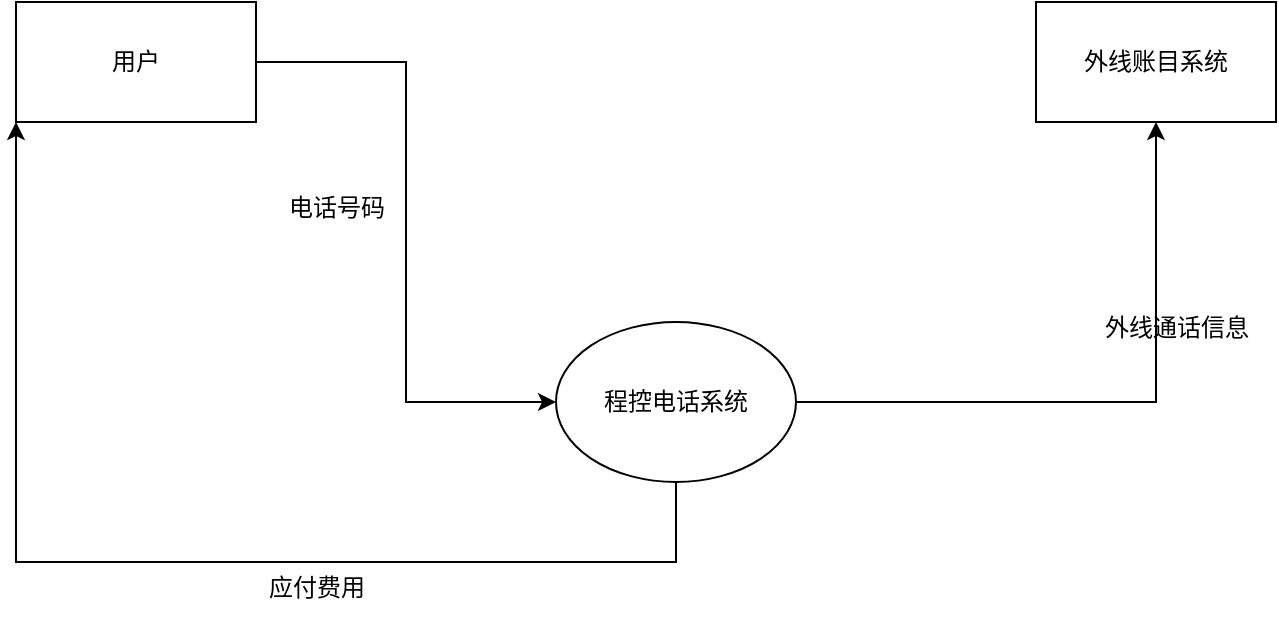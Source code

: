 <mxfile version="24.8.3">
  <diagram name="第 1 页" id="YSqtzQQ4Luk7J_MaEa-N">
    <mxGraphModel dx="983" dy="570" grid="1" gridSize="10" guides="1" tooltips="1" connect="1" arrows="1" fold="1" page="1" pageScale="1" pageWidth="1200" pageHeight="1920" math="0" shadow="0">
      <root>
        <mxCell id="0" />
        <mxCell id="1" parent="0" />
        <mxCell id="Pmkf9uBmZnsgJyyeGrhR-2" value="外线账目系统" style="rounded=0;whiteSpace=wrap;html=1;" vertex="1" parent="1">
          <mxGeometry x="660" y="250" width="120" height="60" as="geometry" />
        </mxCell>
        <mxCell id="Pmkf9uBmZnsgJyyeGrhR-5" style="edgeStyle=orthogonalEdgeStyle;rounded=0;orthogonalLoop=1;jettySize=auto;html=1;entryX=0;entryY=0.5;entryDx=0;entryDy=0;" edge="1" parent="1" source="Pmkf9uBmZnsgJyyeGrhR-3" target="Pmkf9uBmZnsgJyyeGrhR-4">
          <mxGeometry relative="1" as="geometry" />
        </mxCell>
        <mxCell id="Pmkf9uBmZnsgJyyeGrhR-3" value="用户" style="rounded=0;whiteSpace=wrap;html=1;" vertex="1" parent="1">
          <mxGeometry x="150" y="250" width="120" height="60" as="geometry" />
        </mxCell>
        <mxCell id="Pmkf9uBmZnsgJyyeGrhR-7" style="edgeStyle=orthogonalEdgeStyle;rounded=0;orthogonalLoop=1;jettySize=auto;html=1;entryX=0.5;entryY=1;entryDx=0;entryDy=0;" edge="1" parent="1" source="Pmkf9uBmZnsgJyyeGrhR-4" target="Pmkf9uBmZnsgJyyeGrhR-2">
          <mxGeometry relative="1" as="geometry" />
        </mxCell>
        <mxCell id="Pmkf9uBmZnsgJyyeGrhR-9" style="edgeStyle=orthogonalEdgeStyle;rounded=0;orthogonalLoop=1;jettySize=auto;html=1;entryX=0;entryY=1;entryDx=0;entryDy=0;" edge="1" parent="1" source="Pmkf9uBmZnsgJyyeGrhR-4" target="Pmkf9uBmZnsgJyyeGrhR-3">
          <mxGeometry relative="1" as="geometry">
            <Array as="points">
              <mxPoint x="480" y="530" />
              <mxPoint x="150" y="530" />
            </Array>
          </mxGeometry>
        </mxCell>
        <mxCell id="Pmkf9uBmZnsgJyyeGrhR-4" value="程控电话系统" style="ellipse;whiteSpace=wrap;html=1;" vertex="1" parent="1">
          <mxGeometry x="420" y="410" width="120" height="80" as="geometry" />
        </mxCell>
        <mxCell id="Pmkf9uBmZnsgJyyeGrhR-6" value="电话号码" style="text;html=1;align=center;verticalAlign=middle;resizable=0;points=[];autosize=1;strokeColor=none;fillColor=none;" vertex="1" parent="1">
          <mxGeometry x="275" y="338" width="70" height="30" as="geometry" />
        </mxCell>
        <mxCell id="Pmkf9uBmZnsgJyyeGrhR-8" value="外线通话信息" style="text;html=1;align=center;verticalAlign=middle;resizable=0;points=[];autosize=1;strokeColor=none;fillColor=none;" vertex="1" parent="1">
          <mxGeometry x="680" y="398" width="100" height="30" as="geometry" />
        </mxCell>
        <mxCell id="Pmkf9uBmZnsgJyyeGrhR-10" value="应付费用" style="text;html=1;align=center;verticalAlign=middle;resizable=0;points=[];autosize=1;strokeColor=none;fillColor=none;" vertex="1" parent="1">
          <mxGeometry x="265" y="528" width="70" height="30" as="geometry" />
        </mxCell>
      </root>
    </mxGraphModel>
  </diagram>
</mxfile>

